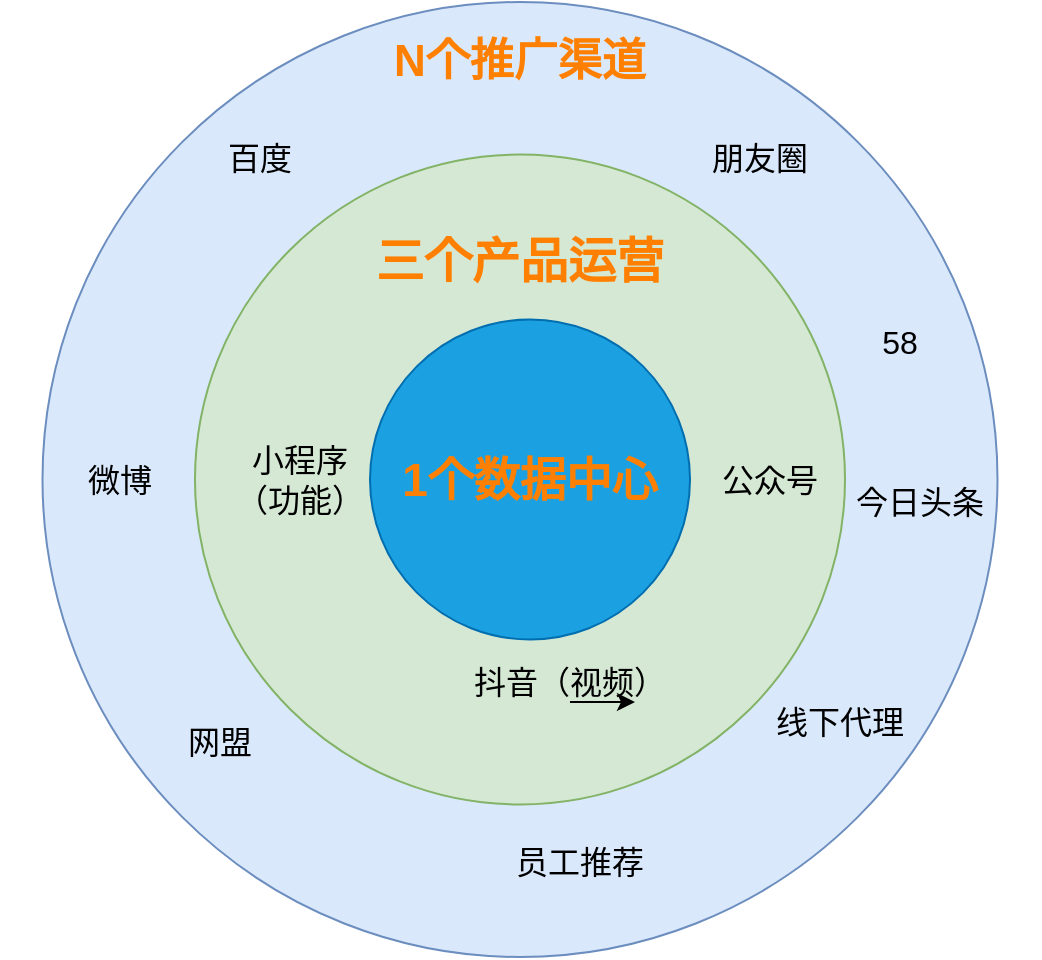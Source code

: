 <mxfile version="12.4.3" type="github" pages="1"><diagram id="vYANOmpuSh2rD6LUbwF-" name="第 1 页"><mxGraphModel dx="1024" dy="534" grid="1" gridSize="10" guides="1" tooltips="1" connect="1" arrows="1" fold="1" page="1" pageScale="1" pageWidth="827" pageHeight="1169" math="0" shadow="0"><root><mxCell id="0"/><mxCell id="1" parent="0"/><mxCell id="qIYsBICovRYvnl5mSlbH-7" value="" style="ellipse;whiteSpace=wrap;html=1;aspect=fixed;fillColor=#dae8fc;strokeColor=#6c8ebf;" vertex="1" parent="1"><mxGeometry x="211.25" y="10" width="477.5" height="477.5" as="geometry"/></mxCell><mxCell id="qIYsBICovRYvnl5mSlbH-2" value="" style="ellipse;whiteSpace=wrap;html=1;aspect=fixed;fillColor=#d5e8d4;strokeColor=#82b366;" vertex="1" parent="1"><mxGeometry x="287.5" y="86.25" width="325" height="325" as="geometry"/></mxCell><mxCell id="qIYsBICovRYvnl5mSlbH-1" value="&lt;font style=&quot;font-size: 23px&quot; color=&quot;#ff8000&quot;&gt;1个数据中心&lt;/font&gt;" style="ellipse;whiteSpace=wrap;html=1;aspect=fixed;fontStyle=1;fillColor=#1ba1e2;strokeColor=#006EAF;fontColor=#ffffff;" vertex="1" parent="1"><mxGeometry x="375" y="168.75" width="160" height="160" as="geometry"/></mxCell><mxCell id="qIYsBICovRYvnl5mSlbH-3" value="三个产品运营" style="text;html=1;strokeColor=none;fillColor=none;align=center;verticalAlign=middle;whiteSpace=wrap;rounded=0;fontStyle=1;fontSize=24;fontColor=#FF8000;" vertex="1" parent="1"><mxGeometry x="375" y="130" width="150" height="20" as="geometry"/></mxCell><mxCell id="qIYsBICovRYvnl5mSlbH-4" value="小程序（功能）" style="text;html=1;strokeColor=none;fillColor=none;align=center;verticalAlign=middle;whiteSpace=wrap;rounded=0;fontSize=16;" vertex="1" parent="1"><mxGeometry x="305" y="238.75" width="70" height="20" as="geometry"/></mxCell><mxCell id="qIYsBICovRYvnl5mSlbH-5" value="公众号" style="text;html=1;strokeColor=none;fillColor=none;align=center;verticalAlign=middle;whiteSpace=wrap;rounded=0;fontSize=16;" vertex="1" parent="1"><mxGeometry x="550" y="238.75" width="50" height="20" as="geometry"/></mxCell><mxCell id="qIYsBICovRYvnl5mSlbH-6" value="抖音（视频）" style="text;html=1;strokeColor=none;fillColor=none;align=center;verticalAlign=middle;whiteSpace=wrap;rounded=0;fontSize=16;" vertex="1" parent="1"><mxGeometry x="410" y="340" width="130" height="20" as="geometry"/></mxCell><mxCell id="qIYsBICovRYvnl5mSlbH-8" value="N个推广渠道" style="text;html=1;strokeColor=none;fillColor=none;align=center;verticalAlign=middle;whiteSpace=wrap;rounded=0;fontSize=22;fontStyle=1;fontColor=#FF8000;" vertex="1" parent="1"><mxGeometry x="380" y="30" width="140" height="20" as="geometry"/></mxCell><mxCell id="qIYsBICovRYvnl5mSlbH-10" value="百度" style="text;html=1;strokeColor=none;fillColor=none;align=center;verticalAlign=middle;whiteSpace=wrap;rounded=0;fontSize=16;" vertex="1" parent="1"><mxGeometry x="260" y="77.5" width="120" height="20" as="geometry"/></mxCell><mxCell id="qIYsBICovRYvnl5mSlbH-11" value="朋友圈" style="text;html=1;strokeColor=none;fillColor=none;align=center;verticalAlign=middle;whiteSpace=wrap;rounded=0;fontSize=16;" vertex="1" parent="1"><mxGeometry x="510" y="77.5" width="120" height="20" as="geometry"/></mxCell><mxCell id="qIYsBICovRYvnl5mSlbH-12" value="58" style="text;html=1;strokeColor=none;fillColor=none;align=center;verticalAlign=middle;whiteSpace=wrap;rounded=0;fontSize=16;" vertex="1" parent="1"><mxGeometry x="580" y="170" width="120" height="20" as="geometry"/></mxCell><mxCell id="qIYsBICovRYvnl5mSlbH-13" value="今日头条" style="text;html=1;strokeColor=none;fillColor=none;align=center;verticalAlign=middle;whiteSpace=wrap;rounded=0;fontSize=16;" vertex="1" parent="1"><mxGeometry x="590" y="250" width="120" height="20" as="geometry"/></mxCell><mxCell id="qIYsBICovRYvnl5mSlbH-14" value="线下代理" style="text;html=1;strokeColor=none;fillColor=none;align=center;verticalAlign=middle;whiteSpace=wrap;rounded=0;fontSize=16;" vertex="1" parent="1"><mxGeometry x="550" y="360" width="120" height="20" as="geometry"/></mxCell><mxCell id="qIYsBICovRYvnl5mSlbH-15" value="员工推荐" style="text;html=1;strokeColor=none;fillColor=none;align=center;verticalAlign=middle;whiteSpace=wrap;rounded=0;fontSize=16;" vertex="1" parent="1"><mxGeometry x="420" y="430" width="120" height="20" as="geometry"/></mxCell><mxCell id="qIYsBICovRYvnl5mSlbH-16" value="网盟" style="text;html=1;strokeColor=none;fillColor=none;align=center;verticalAlign=middle;whiteSpace=wrap;rounded=0;fontSize=16;" vertex="1" parent="1"><mxGeometry x="240" y="370" width="120" height="20" as="geometry"/></mxCell><mxCell id="qIYsBICovRYvnl5mSlbH-17" value="微博" style="text;html=1;strokeColor=none;fillColor=none;align=center;verticalAlign=middle;whiteSpace=wrap;rounded=0;fontSize=16;" vertex="1" parent="1"><mxGeometry x="190" y="238.75" width="120" height="20" as="geometry"/></mxCell><mxCell id="qIYsBICovRYvnl5mSlbH-18" style="edgeStyle=orthogonalEdgeStyle;rounded=0;orthogonalLoop=1;jettySize=auto;html=1;exitX=0.5;exitY=1;exitDx=0;exitDy=0;entryX=0.75;entryY=1;entryDx=0;entryDy=0;fontSize=16;" edge="1" parent="1" source="qIYsBICovRYvnl5mSlbH-6" target="qIYsBICovRYvnl5mSlbH-6"><mxGeometry relative="1" as="geometry"/></mxCell></root></mxGraphModel></diagram></mxfile>